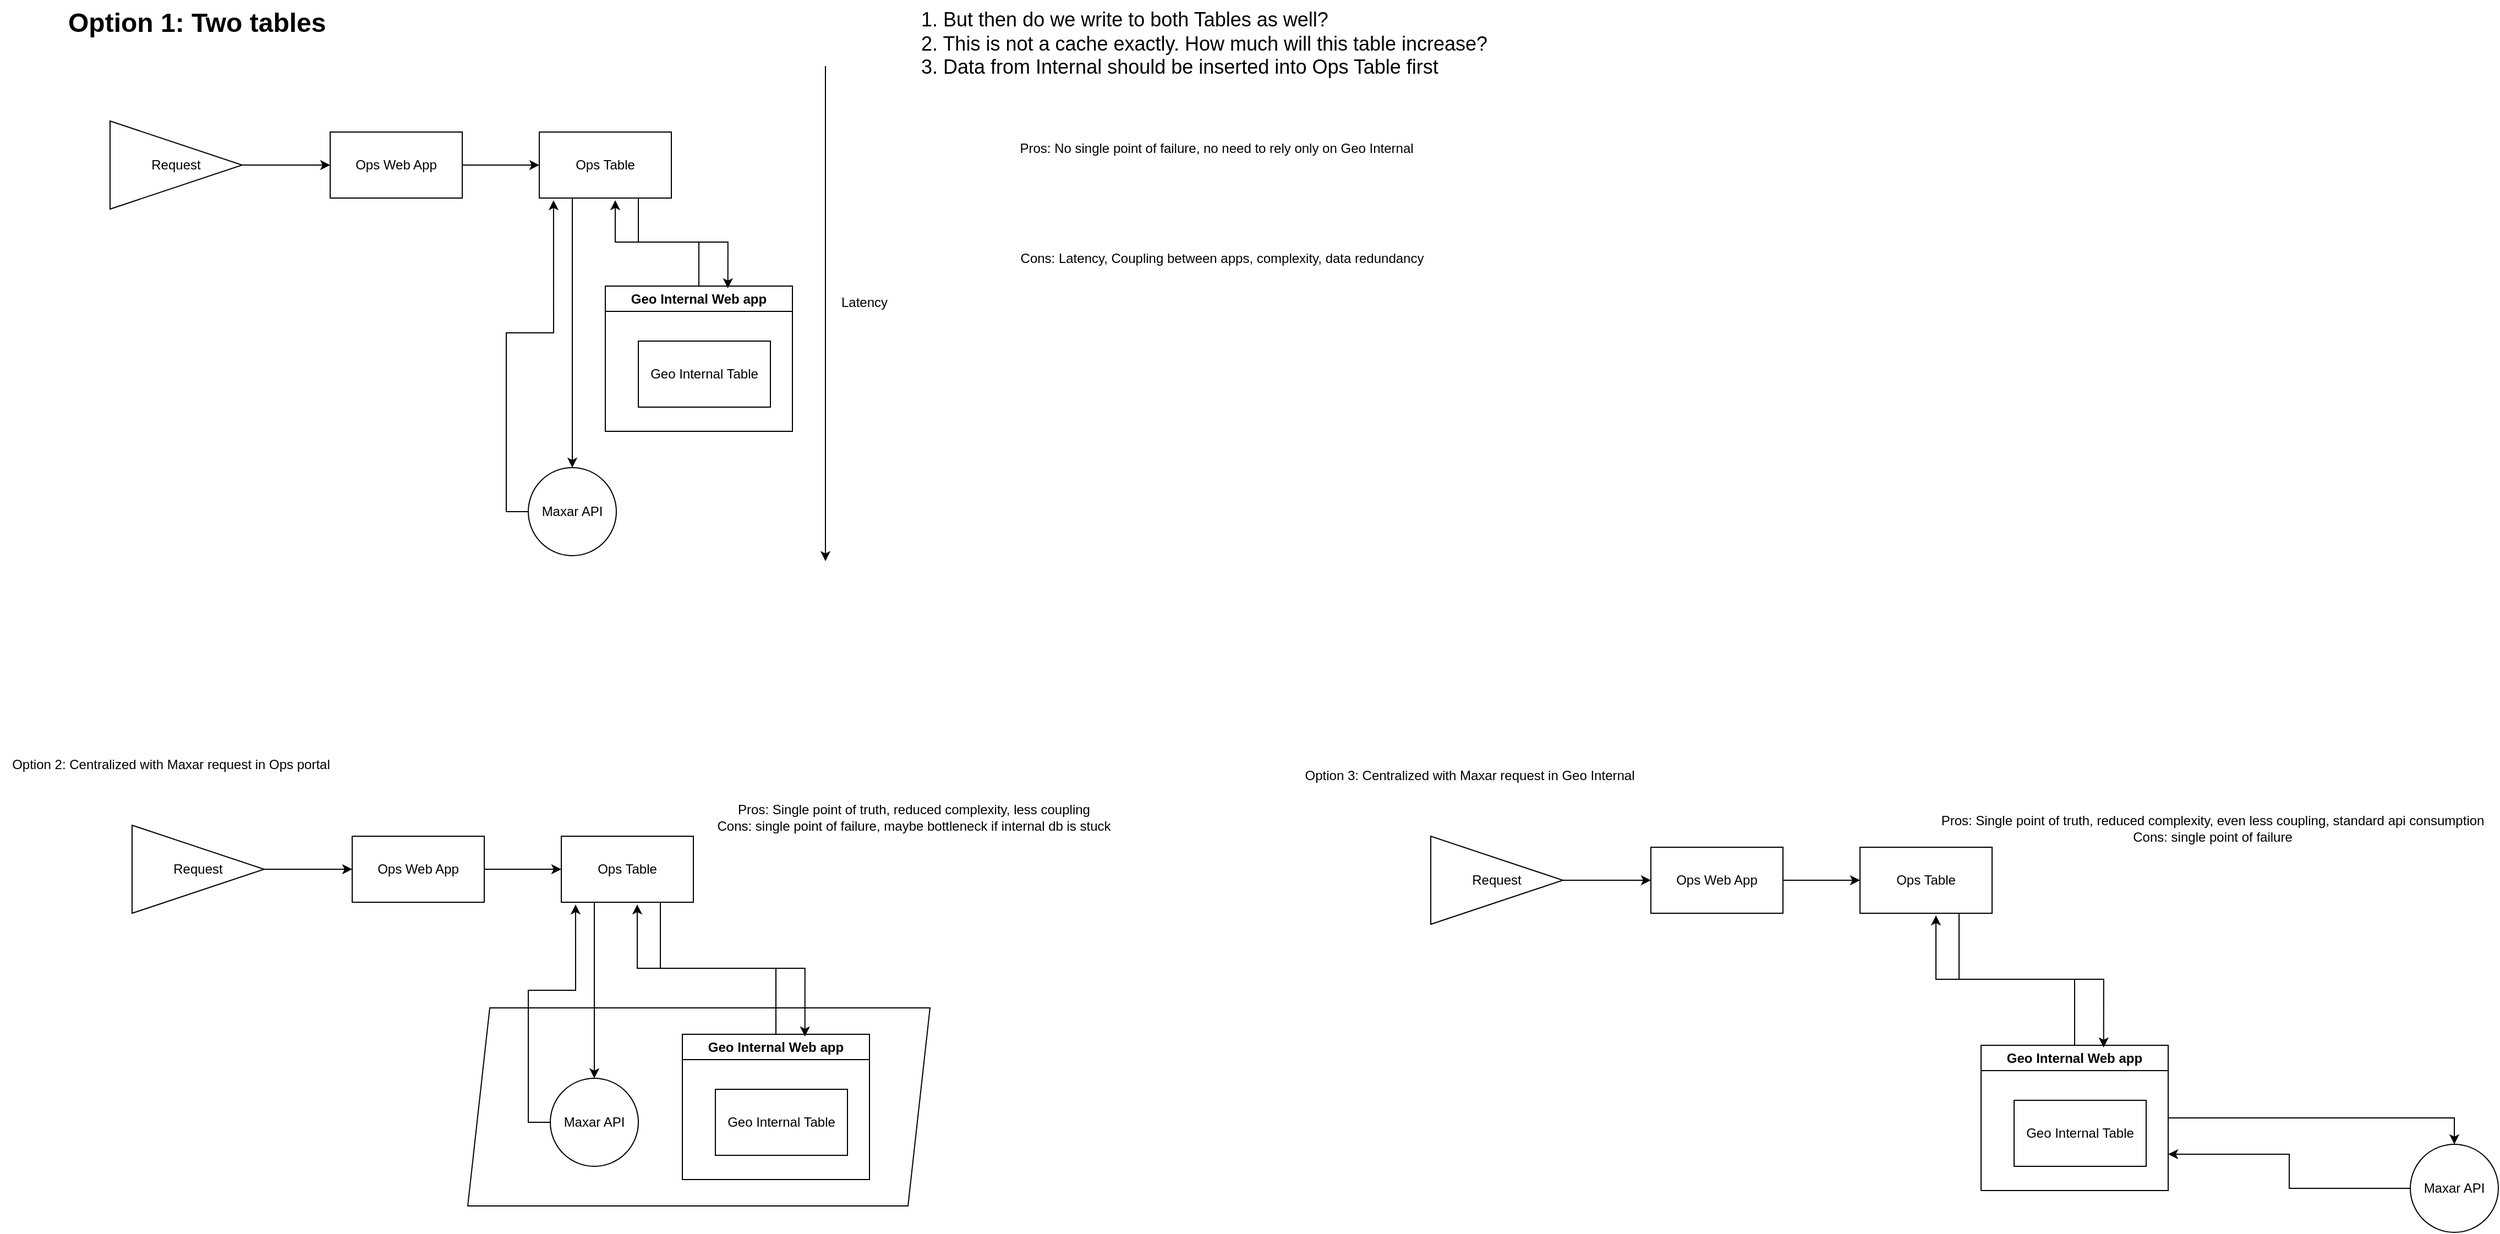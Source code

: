 <mxfile version="24.4.4" type="github">
  <diagram name="Page-1" id="rI2kh3Gkg-3g-Ctt-gzb">
    <mxGraphModel dx="3247" dy="953" grid="1" gridSize="10" guides="1" tooltips="1" connect="1" arrows="1" fold="1" page="1" pageScale="1" pageWidth="827" pageHeight="1169" math="0" shadow="0">
      <root>
        <mxCell id="0" />
        <mxCell id="1" parent="0" />
        <mxCell id="mPE-RRajF-i85CnaDNLj-49" value="" style="shape=parallelogram;perimeter=parallelogramPerimeter;whiteSpace=wrap;html=1;fixedSize=1;" vertex="1" parent="1">
          <mxGeometry x="-1215" y="946" width="420" height="180" as="geometry" />
        </mxCell>
        <mxCell id="mPE-RRajF-i85CnaDNLj-14" style="edgeStyle=orthogonalEdgeStyle;rounded=0;orthogonalLoop=1;jettySize=auto;html=1;exitX=1;exitY=0.5;exitDx=0;exitDy=0;entryX=0;entryY=0.5;entryDx=0;entryDy=0;" edge="1" parent="1" source="mPE-RRajF-i85CnaDNLj-1" target="mPE-RRajF-i85CnaDNLj-12">
          <mxGeometry relative="1" as="geometry" />
        </mxCell>
        <mxCell id="mPE-RRajF-i85CnaDNLj-1" value="Request" style="triangle;whiteSpace=wrap;html=1;" vertex="1" parent="1">
          <mxGeometry x="-1540" y="140" width="120" height="80" as="geometry" />
        </mxCell>
        <mxCell id="mPE-RRajF-i85CnaDNLj-5" value="&lt;h1 style=&quot;margin-top: 0px;&quot;&gt;Option 1: Two tables&lt;/h1&gt;" style="text;html=1;whiteSpace=wrap;overflow=hidden;rounded=0;" vertex="1" parent="1">
          <mxGeometry x="-1580" y="30" width="270" height="120" as="geometry" />
        </mxCell>
        <mxCell id="mPE-RRajF-i85CnaDNLj-18" style="edgeStyle=orthogonalEdgeStyle;rounded=0;orthogonalLoop=1;jettySize=auto;html=1;exitX=0.25;exitY=1;exitDx=0;exitDy=0;" edge="1" parent="1" source="mPE-RRajF-i85CnaDNLj-6" target="mPE-RRajF-i85CnaDNLj-7">
          <mxGeometry relative="1" as="geometry" />
        </mxCell>
        <mxCell id="mPE-RRajF-i85CnaDNLj-6" value="Ops Table" style="rounded=0;whiteSpace=wrap;html=1;" vertex="1" parent="1">
          <mxGeometry x="-1150" y="150" width="120" height="60" as="geometry" />
        </mxCell>
        <mxCell id="mPE-RRajF-i85CnaDNLj-7" value="Maxar API" style="ellipse;whiteSpace=wrap;html=1;aspect=fixed;" vertex="1" parent="1">
          <mxGeometry x="-1160" y="455" width="80" height="80" as="geometry" />
        </mxCell>
        <mxCell id="mPE-RRajF-i85CnaDNLj-10" value="" style="endArrow=classic;html=1;rounded=0;" edge="1" parent="1">
          <mxGeometry width="50" height="50" relative="1" as="geometry">
            <mxPoint x="-890" y="90" as="sourcePoint" />
            <mxPoint x="-890" y="540" as="targetPoint" />
          </mxGeometry>
        </mxCell>
        <mxCell id="mPE-RRajF-i85CnaDNLj-11" value="Latency" style="text;html=1;align=center;verticalAlign=middle;resizable=0;points=[];autosize=1;strokeColor=none;fillColor=none;" vertex="1" parent="1">
          <mxGeometry x="-890" y="290" width="70" height="30" as="geometry" />
        </mxCell>
        <mxCell id="mPE-RRajF-i85CnaDNLj-15" style="edgeStyle=orthogonalEdgeStyle;rounded=0;orthogonalLoop=1;jettySize=auto;html=1;exitX=1;exitY=0.5;exitDx=0;exitDy=0;entryX=0;entryY=0.5;entryDx=0;entryDy=0;" edge="1" parent="1" source="mPE-RRajF-i85CnaDNLj-12" target="mPE-RRajF-i85CnaDNLj-6">
          <mxGeometry relative="1" as="geometry" />
        </mxCell>
        <mxCell id="mPE-RRajF-i85CnaDNLj-12" value="Ops Web App" style="rounded=0;whiteSpace=wrap;html=1;" vertex="1" parent="1">
          <mxGeometry x="-1340" y="150" width="120" height="60" as="geometry" />
        </mxCell>
        <mxCell id="mPE-RRajF-i85CnaDNLj-13" value="Geo Internal Web app" style="swimlane;whiteSpace=wrap;html=1;" vertex="1" parent="1">
          <mxGeometry x="-1090" y="290" width="170" height="132" as="geometry" />
        </mxCell>
        <mxCell id="mPE-RRajF-i85CnaDNLj-2" value="Geo Internal Table" style="rounded=0;whiteSpace=wrap;html=1;" vertex="1" parent="mPE-RRajF-i85CnaDNLj-13">
          <mxGeometry x="30" y="50" width="120" height="60" as="geometry" />
        </mxCell>
        <mxCell id="mPE-RRajF-i85CnaDNLj-16" style="edgeStyle=orthogonalEdgeStyle;rounded=0;orthogonalLoop=1;jettySize=auto;html=1;exitX=0.75;exitY=1;exitDx=0;exitDy=0;entryX=0.655;entryY=0.015;entryDx=0;entryDy=0;entryPerimeter=0;" edge="1" parent="1" source="mPE-RRajF-i85CnaDNLj-6" target="mPE-RRajF-i85CnaDNLj-13">
          <mxGeometry relative="1" as="geometry" />
        </mxCell>
        <mxCell id="mPE-RRajF-i85CnaDNLj-17" style="edgeStyle=orthogonalEdgeStyle;rounded=0;orthogonalLoop=1;jettySize=auto;html=1;exitX=0.5;exitY=0;exitDx=0;exitDy=0;entryX=0.575;entryY=1.033;entryDx=0;entryDy=0;entryPerimeter=0;" edge="1" parent="1" source="mPE-RRajF-i85CnaDNLj-13" target="mPE-RRajF-i85CnaDNLj-6">
          <mxGeometry relative="1" as="geometry" />
        </mxCell>
        <mxCell id="mPE-RRajF-i85CnaDNLj-19" style="edgeStyle=orthogonalEdgeStyle;rounded=0;orthogonalLoop=1;jettySize=auto;html=1;exitX=0;exitY=0.5;exitDx=0;exitDy=0;entryX=0.108;entryY=1.033;entryDx=0;entryDy=0;entryPerimeter=0;" edge="1" parent="1" source="mPE-RRajF-i85CnaDNLj-7" target="mPE-RRajF-i85CnaDNLj-6">
          <mxGeometry relative="1" as="geometry" />
        </mxCell>
        <mxCell id="mPE-RRajF-i85CnaDNLj-20" value="&lt;font style=&quot;font-size: 18px;&quot;&gt;1. But then do we write to both Tables as well?&lt;/font&gt;&lt;div&gt;&lt;font style=&quot;font-size: 18px;&quot;&gt;2. This is not a cache exactly. How much will this table increase?&lt;/font&gt;&lt;/div&gt;&lt;div style=&quot;&quot;&gt;&lt;font style=&quot;font-size: 18px;&quot;&gt;3. Data from Internal should be inserted into Ops Table first&lt;/font&gt;&lt;/div&gt;" style="text;html=1;align=left;verticalAlign=middle;resizable=0;points=[];autosize=1;strokeColor=none;fillColor=none;" vertex="1" parent="1">
          <mxGeometry x="-805" y="30" width="540" height="80" as="geometry" />
        </mxCell>
        <mxCell id="mPE-RRajF-i85CnaDNLj-21" value="Pros: No single point of failure, no need to rely only on Geo Internal" style="text;html=1;align=center;verticalAlign=middle;resizable=0;points=[];autosize=1;strokeColor=none;fillColor=none;" vertex="1" parent="1">
          <mxGeometry x="-725" y="150" width="380" height="30" as="geometry" />
        </mxCell>
        <mxCell id="mPE-RRajF-i85CnaDNLj-22" value="Cons: Latency, Coupling between apps, complexity, data redundancy" style="text;html=1;align=center;verticalAlign=middle;resizable=0;points=[];autosize=1;strokeColor=none;fillColor=none;" vertex="1" parent="1">
          <mxGeometry x="-725" y="250" width="390" height="30" as="geometry" />
        </mxCell>
        <mxCell id="mPE-RRajF-i85CnaDNLj-24" value="Option 2: Centralized with Maxar request in Ops portal" style="text;html=1;align=center;verticalAlign=middle;resizable=0;points=[];autosize=1;strokeColor=none;fillColor=none;" vertex="1" parent="1">
          <mxGeometry x="-1640" y="710" width="310" height="30" as="geometry" />
        </mxCell>
        <mxCell id="mPE-RRajF-i85CnaDNLj-37" style="edgeStyle=orthogonalEdgeStyle;rounded=0;orthogonalLoop=1;jettySize=auto;html=1;exitX=1;exitY=0.5;exitDx=0;exitDy=0;entryX=0;entryY=0.5;entryDx=0;entryDy=0;" edge="1" parent="1" source="mPE-RRajF-i85CnaDNLj-38" target="mPE-RRajF-i85CnaDNLj-43">
          <mxGeometry relative="1" as="geometry" />
        </mxCell>
        <mxCell id="mPE-RRajF-i85CnaDNLj-38" value="Request" style="triangle;whiteSpace=wrap;html=1;" vertex="1" parent="1">
          <mxGeometry x="-1520" y="780" width="120" height="80" as="geometry" />
        </mxCell>
        <mxCell id="mPE-RRajF-i85CnaDNLj-39" style="edgeStyle=orthogonalEdgeStyle;rounded=0;orthogonalLoop=1;jettySize=auto;html=1;exitX=0.25;exitY=1;exitDx=0;exitDy=0;" edge="1" parent="1" source="mPE-RRajF-i85CnaDNLj-40" target="mPE-RRajF-i85CnaDNLj-41">
          <mxGeometry relative="1" as="geometry" />
        </mxCell>
        <mxCell id="mPE-RRajF-i85CnaDNLj-40" value="Ops Table" style="rounded=0;whiteSpace=wrap;html=1;" vertex="1" parent="1">
          <mxGeometry x="-1130" y="790" width="120" height="60" as="geometry" />
        </mxCell>
        <mxCell id="mPE-RRajF-i85CnaDNLj-41" value="Maxar API" style="ellipse;whiteSpace=wrap;html=1;aspect=fixed;" vertex="1" parent="1">
          <mxGeometry x="-1140" y="1010" width="80" height="80" as="geometry" />
        </mxCell>
        <mxCell id="mPE-RRajF-i85CnaDNLj-42" style="edgeStyle=orthogonalEdgeStyle;rounded=0;orthogonalLoop=1;jettySize=auto;html=1;exitX=1;exitY=0.5;exitDx=0;exitDy=0;entryX=0;entryY=0.5;entryDx=0;entryDy=0;" edge="1" parent="1" source="mPE-RRajF-i85CnaDNLj-43" target="mPE-RRajF-i85CnaDNLj-40">
          <mxGeometry relative="1" as="geometry" />
        </mxCell>
        <mxCell id="mPE-RRajF-i85CnaDNLj-43" value="Ops Web App" style="rounded=0;whiteSpace=wrap;html=1;" vertex="1" parent="1">
          <mxGeometry x="-1320" y="790" width="120" height="60" as="geometry" />
        </mxCell>
        <mxCell id="mPE-RRajF-i85CnaDNLj-44" value="Geo Internal Web app" style="swimlane;whiteSpace=wrap;html=1;" vertex="1" parent="1">
          <mxGeometry x="-1020" y="970" width="170" height="132" as="geometry" />
        </mxCell>
        <mxCell id="mPE-RRajF-i85CnaDNLj-45" value="Geo Internal Table" style="rounded=0;whiteSpace=wrap;html=1;" vertex="1" parent="mPE-RRajF-i85CnaDNLj-44">
          <mxGeometry x="30" y="50" width="120" height="60" as="geometry" />
        </mxCell>
        <mxCell id="mPE-RRajF-i85CnaDNLj-46" style="edgeStyle=orthogonalEdgeStyle;rounded=0;orthogonalLoop=1;jettySize=auto;html=1;exitX=0.75;exitY=1;exitDx=0;exitDy=0;entryX=0.655;entryY=0.015;entryDx=0;entryDy=0;entryPerimeter=0;" edge="1" parent="1" source="mPE-RRajF-i85CnaDNLj-40" target="mPE-RRajF-i85CnaDNLj-44">
          <mxGeometry relative="1" as="geometry" />
        </mxCell>
        <mxCell id="mPE-RRajF-i85CnaDNLj-47" style="edgeStyle=orthogonalEdgeStyle;rounded=0;orthogonalLoop=1;jettySize=auto;html=1;exitX=0.5;exitY=0;exitDx=0;exitDy=0;entryX=0.575;entryY=1.033;entryDx=0;entryDy=0;entryPerimeter=0;" edge="1" parent="1" source="mPE-RRajF-i85CnaDNLj-44" target="mPE-RRajF-i85CnaDNLj-40">
          <mxGeometry relative="1" as="geometry" />
        </mxCell>
        <mxCell id="mPE-RRajF-i85CnaDNLj-48" style="edgeStyle=orthogonalEdgeStyle;rounded=0;orthogonalLoop=1;jettySize=auto;html=1;exitX=0;exitY=0.5;exitDx=0;exitDy=0;entryX=0.108;entryY=1.033;entryDx=0;entryDy=0;entryPerimeter=0;" edge="1" parent="1" source="mPE-RRajF-i85CnaDNLj-41" target="mPE-RRajF-i85CnaDNLj-40">
          <mxGeometry relative="1" as="geometry" />
        </mxCell>
        <mxCell id="mPE-RRajF-i85CnaDNLj-50" value="Pros: Single point of truth, reduced complexity, less coupling&lt;div&gt;Cons: single point of failure, maybe bottleneck if internal db is stuck&lt;/div&gt;" style="text;html=1;align=center;verticalAlign=middle;resizable=0;points=[];autosize=1;strokeColor=none;fillColor=none;" vertex="1" parent="1">
          <mxGeometry x="-1000" y="753" width="380" height="40" as="geometry" />
        </mxCell>
        <mxCell id="mPE-RRajF-i85CnaDNLj-52" value="Option 3: Centralized with Maxar request in Geo Internal" style="text;html=1;align=center;verticalAlign=middle;resizable=0;points=[];autosize=1;strokeColor=none;fillColor=none;" vertex="1" parent="1">
          <mxGeometry x="-465" y="720" width="320" height="30" as="geometry" />
        </mxCell>
        <mxCell id="mPE-RRajF-i85CnaDNLj-53" style="edgeStyle=orthogonalEdgeStyle;rounded=0;orthogonalLoop=1;jettySize=auto;html=1;exitX=1;exitY=0.5;exitDx=0;exitDy=0;entryX=0;entryY=0.5;entryDx=0;entryDy=0;" edge="1" parent="1" source="mPE-RRajF-i85CnaDNLj-54" target="mPE-RRajF-i85CnaDNLj-59">
          <mxGeometry relative="1" as="geometry" />
        </mxCell>
        <mxCell id="mPE-RRajF-i85CnaDNLj-54" value="Request" style="triangle;whiteSpace=wrap;html=1;" vertex="1" parent="1">
          <mxGeometry x="-340" y="790" width="120" height="80" as="geometry" />
        </mxCell>
        <mxCell id="mPE-RRajF-i85CnaDNLj-56" value="Ops Table" style="rounded=0;whiteSpace=wrap;html=1;" vertex="1" parent="1">
          <mxGeometry x="50" y="800" width="120" height="60" as="geometry" />
        </mxCell>
        <mxCell id="mPE-RRajF-i85CnaDNLj-67" style="edgeStyle=orthogonalEdgeStyle;rounded=0;orthogonalLoop=1;jettySize=auto;html=1;exitX=0;exitY=0.5;exitDx=0;exitDy=0;entryX=1;entryY=0.75;entryDx=0;entryDy=0;" edge="1" parent="1" source="mPE-RRajF-i85CnaDNLj-57" target="mPE-RRajF-i85CnaDNLj-60">
          <mxGeometry relative="1" as="geometry" />
        </mxCell>
        <mxCell id="mPE-RRajF-i85CnaDNLj-57" value="Maxar API" style="ellipse;whiteSpace=wrap;html=1;aspect=fixed;" vertex="1" parent="1">
          <mxGeometry x="550" y="1070" width="80" height="80" as="geometry" />
        </mxCell>
        <mxCell id="mPE-RRajF-i85CnaDNLj-58" style="edgeStyle=orthogonalEdgeStyle;rounded=0;orthogonalLoop=1;jettySize=auto;html=1;exitX=1;exitY=0.5;exitDx=0;exitDy=0;entryX=0;entryY=0.5;entryDx=0;entryDy=0;" edge="1" parent="1" source="mPE-RRajF-i85CnaDNLj-59" target="mPE-RRajF-i85CnaDNLj-56">
          <mxGeometry relative="1" as="geometry" />
        </mxCell>
        <mxCell id="mPE-RRajF-i85CnaDNLj-59" value="Ops Web App" style="rounded=0;whiteSpace=wrap;html=1;" vertex="1" parent="1">
          <mxGeometry x="-140" y="800" width="120" height="60" as="geometry" />
        </mxCell>
        <mxCell id="mPE-RRajF-i85CnaDNLj-66" style="edgeStyle=orthogonalEdgeStyle;rounded=0;orthogonalLoop=1;jettySize=auto;html=1;exitX=1;exitY=0.5;exitDx=0;exitDy=0;entryX=0.5;entryY=0;entryDx=0;entryDy=0;" edge="1" parent="1" source="mPE-RRajF-i85CnaDNLj-60" target="mPE-RRajF-i85CnaDNLj-57">
          <mxGeometry relative="1" as="geometry" />
        </mxCell>
        <mxCell id="mPE-RRajF-i85CnaDNLj-60" value="Geo Internal Web app" style="swimlane;whiteSpace=wrap;html=1;" vertex="1" parent="1">
          <mxGeometry x="160" y="980" width="170" height="132" as="geometry" />
        </mxCell>
        <mxCell id="mPE-RRajF-i85CnaDNLj-61" value="Geo Internal Table" style="rounded=0;whiteSpace=wrap;html=1;" vertex="1" parent="mPE-RRajF-i85CnaDNLj-60">
          <mxGeometry x="30" y="50" width="120" height="60" as="geometry" />
        </mxCell>
        <mxCell id="mPE-RRajF-i85CnaDNLj-62" style="edgeStyle=orthogonalEdgeStyle;rounded=0;orthogonalLoop=1;jettySize=auto;html=1;exitX=0.75;exitY=1;exitDx=0;exitDy=0;entryX=0.655;entryY=0.015;entryDx=0;entryDy=0;entryPerimeter=0;" edge="1" parent="1" source="mPE-RRajF-i85CnaDNLj-56" target="mPE-RRajF-i85CnaDNLj-60">
          <mxGeometry relative="1" as="geometry" />
        </mxCell>
        <mxCell id="mPE-RRajF-i85CnaDNLj-63" style="edgeStyle=orthogonalEdgeStyle;rounded=0;orthogonalLoop=1;jettySize=auto;html=1;exitX=0.5;exitY=0;exitDx=0;exitDy=0;entryX=0.575;entryY=1.033;entryDx=0;entryDy=0;entryPerimeter=0;" edge="1" parent="1" source="mPE-RRajF-i85CnaDNLj-60" target="mPE-RRajF-i85CnaDNLj-56">
          <mxGeometry relative="1" as="geometry" />
        </mxCell>
        <mxCell id="mPE-RRajF-i85CnaDNLj-65" value="Pros: Single point of truth, reduced complexity, even less coupling, standard api consumption&lt;div&gt;Cons: single point of failure&lt;/div&gt;" style="text;html=1;align=center;verticalAlign=middle;resizable=0;points=[];autosize=1;strokeColor=none;fillColor=none;" vertex="1" parent="1">
          <mxGeometry x="110" y="763" width="520" height="40" as="geometry" />
        </mxCell>
      </root>
    </mxGraphModel>
  </diagram>
</mxfile>
